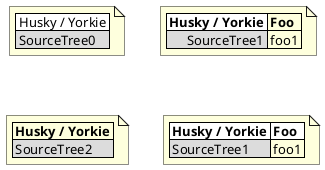 {
  "sha1": "ko3dvpelmmltluf3i6x36u73sj4qcyk",
  "insertion": {
    "when": "2024-06-03T18:59:33.215Z",
    "url": "https://forum.plantuml.net/10923/how-to-create-a-creole-table-without-a-bolded-first-row",
    "user": "plantuml@gmail.com"
  }
}
@startuml
note as deepCSS0
  |<#white> Husky / Yorkie |
  |<#gainsboro> SourceTree0 |
endnote

note as deepCSS1
  |= <#white> Husky / Yorkie |= Foo |
  |<#gainsboro><r> SourceTree1 | foo1 |
endnote

note as deepCSS2
  |= Husky / Yorkie |
  |<#gainsboro> SourceTree2 |
endnote

note as deepCSS3
  <#white>|= Husky / Yorkie |= Foo |
  |<#gainsboro> SourceTree1 | foo1 |
endnote


@enduml
